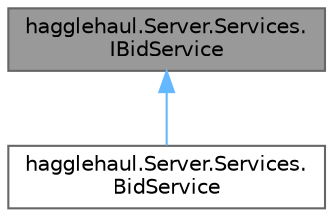 digraph "hagglehaul.Server.Services.IBidService"
{
 // LATEX_PDF_SIZE
  bgcolor="transparent";
  edge [fontname=Helvetica,fontsize=10,labelfontname=Helvetica,labelfontsize=10];
  node [fontname=Helvetica,fontsize=10,shape=box,height=0.2,width=0.4];
  Node1 [id="Node000001",label="hagglehaul.Server.Services.\lIBidService",height=0.2,width=0.4,color="gray40", fillcolor="grey60", style="filled", fontcolor="black",tooltip="Corresponds to Bid collection in the database."];
  Node1 -> Node2 [id="edge1_Node000001_Node000002",dir="back",color="steelblue1",style="solid",tooltip=" "];
  Node2 [id="Node000002",label="hagglehaul.Server.Services.\lBidService",height=0.2,width=0.4,color="gray40", fillcolor="white", style="filled",URL="$classhagglehaul_1_1_server_1_1_services_1_1_bid_service.html",tooltip="See IBidService."];
}
